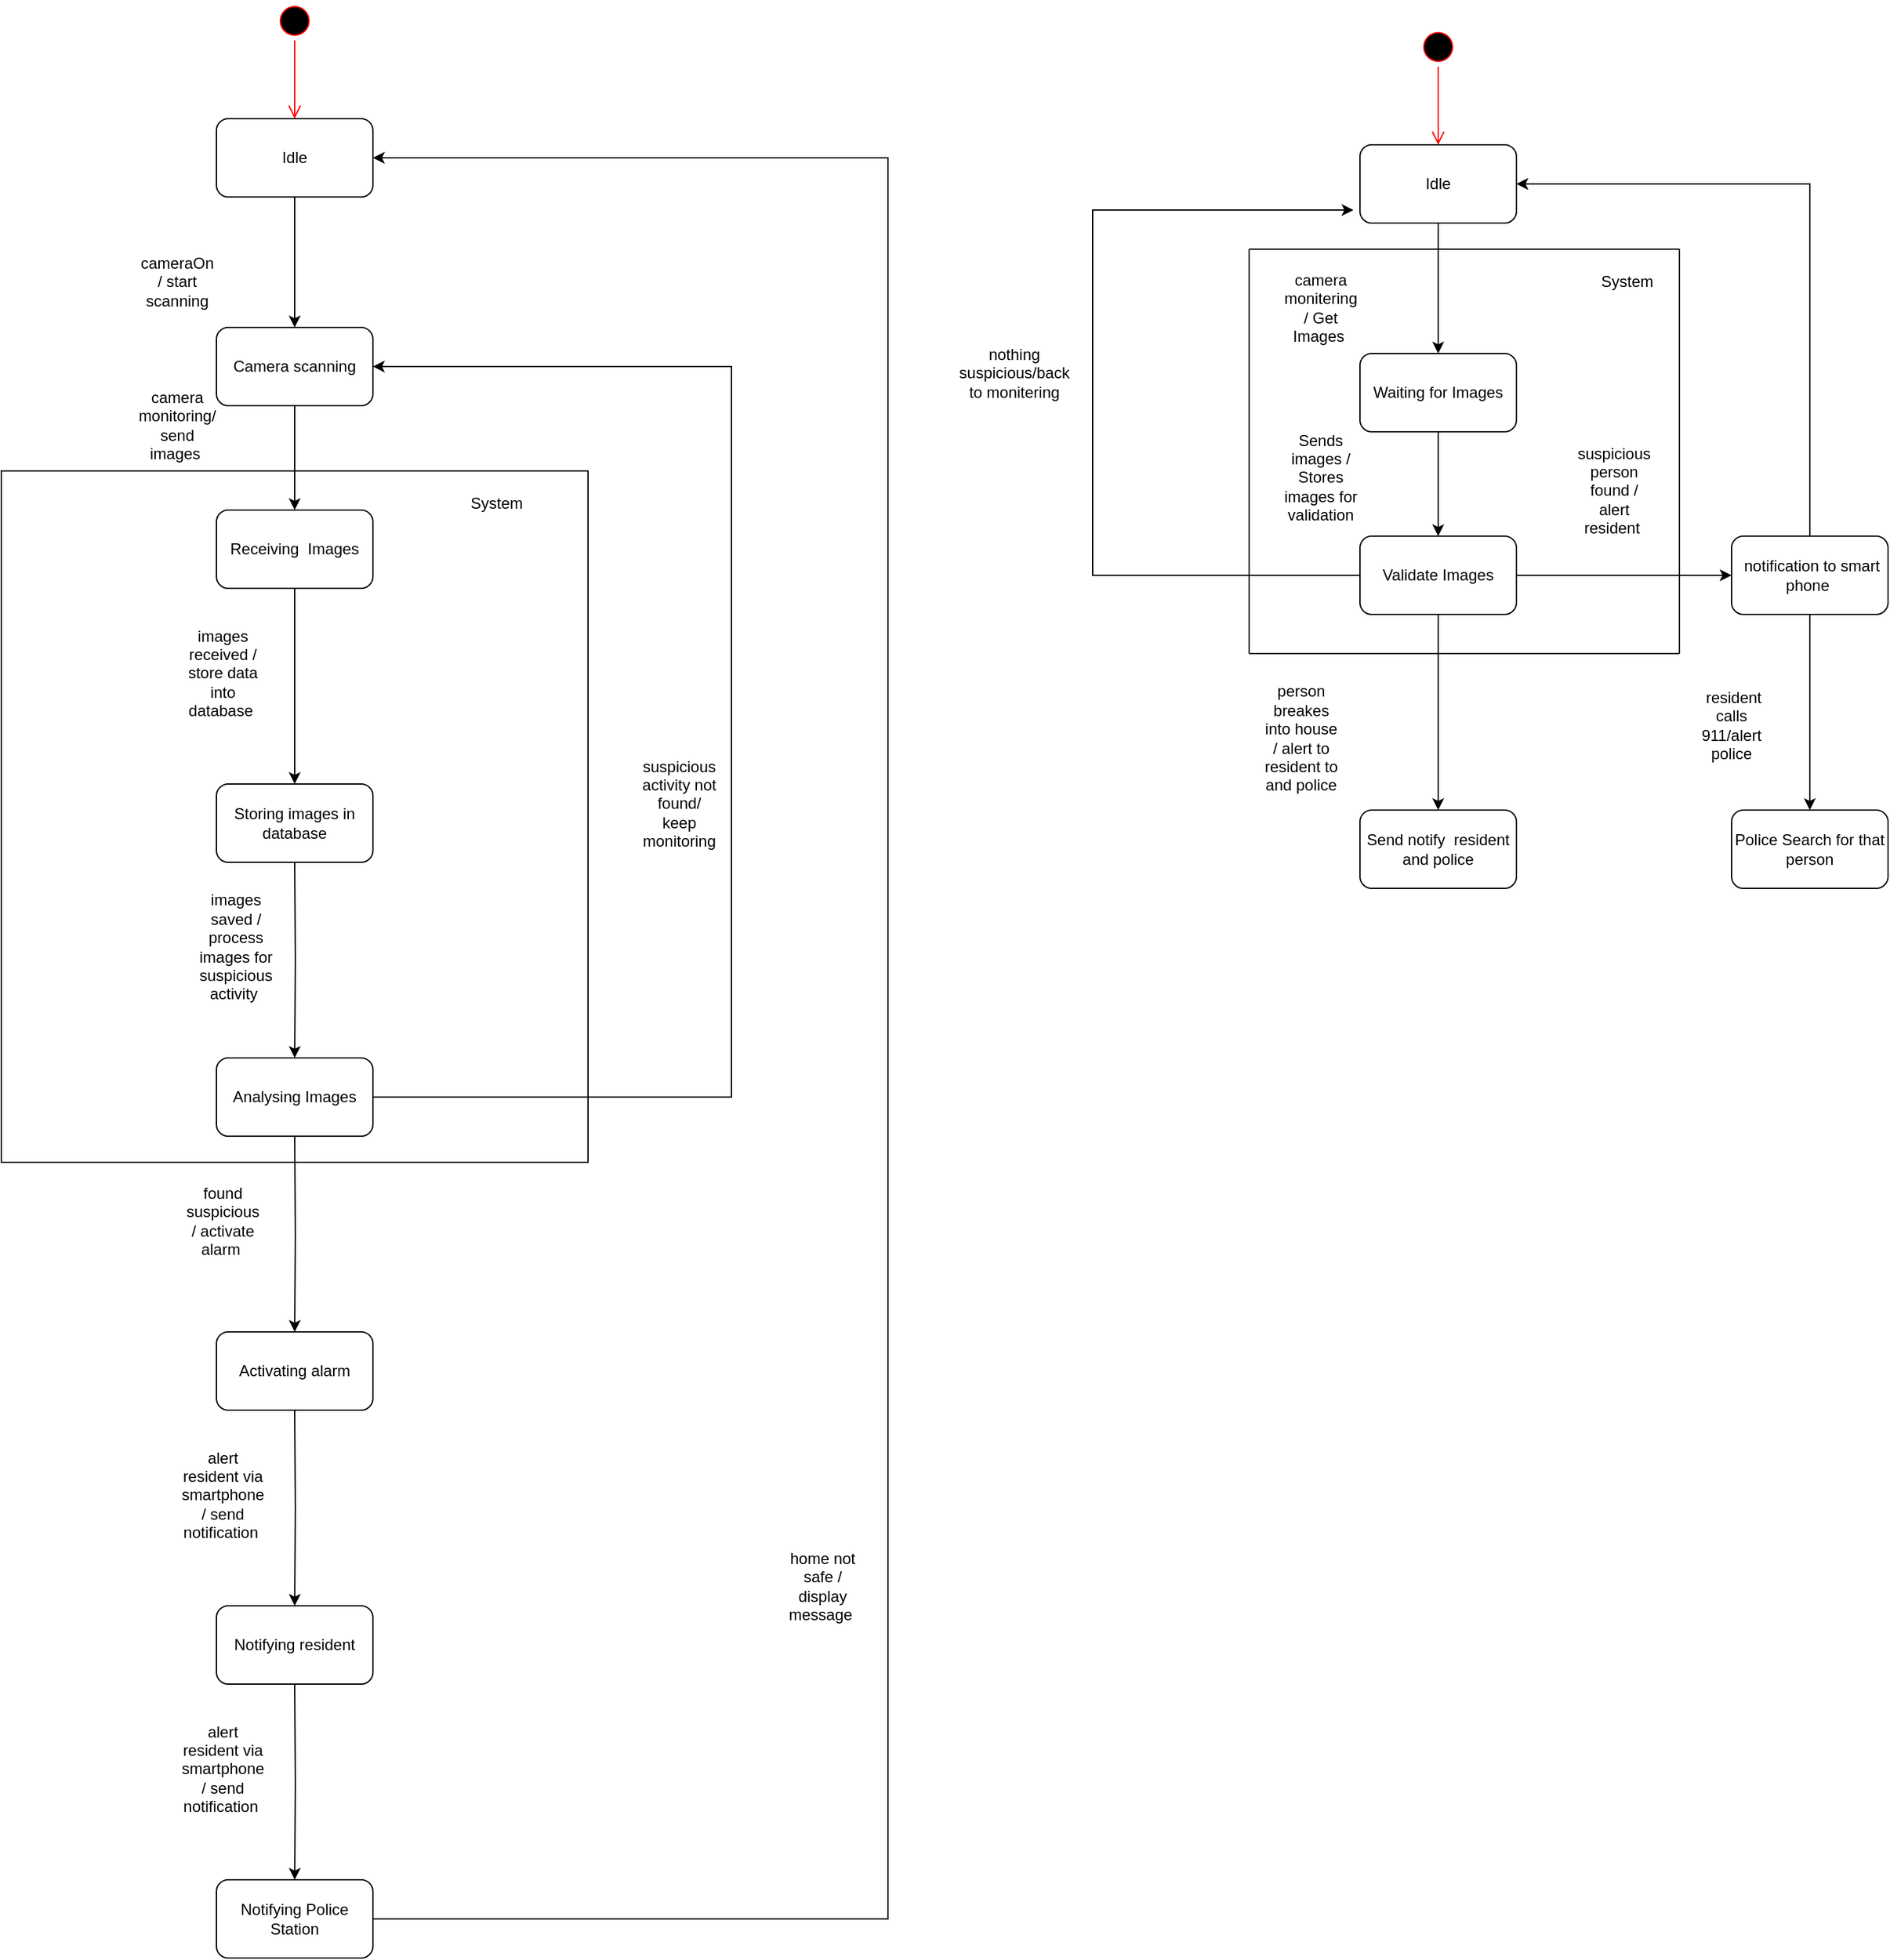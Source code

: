 <mxfile version="17.4.0" type="github">
  <diagram id="NqTYfiojfm5cXoJpO0-I" name="Page-1">
    <mxGraphModel dx="2480" dy="1309" grid="1" gridSize="10" guides="1" tooltips="1" connect="1" arrows="1" fold="1" page="1" pageScale="1" pageWidth="850" pageHeight="1100" math="0" shadow="0">
      <root>
        <mxCell id="0" />
        <mxCell id="1" parent="0" />
        <mxCell id="rTTKTG7buY4U1az92d9d-45" value="" style="rounded=0;whiteSpace=wrap;html=1;" vertex="1" parent="1">
          <mxGeometry x="200" y="440" width="450" height="530" as="geometry" />
        </mxCell>
        <mxCell id="rTTKTG7buY4U1az92d9d-1" style="edgeStyle=orthogonalEdgeStyle;rounded=0;orthogonalLoop=1;jettySize=auto;html=1;entryX=0.5;entryY=0;entryDx=0;entryDy=0;" edge="1" parent="1" source="rTTKTG7buY4U1az92d9d-2" target="rTTKTG7buY4U1az92d9d-6">
          <mxGeometry relative="1" as="geometry" />
        </mxCell>
        <mxCell id="rTTKTG7buY4U1az92d9d-2" value="Idle" style="rounded=1;whiteSpace=wrap;html=1;" vertex="1" parent="1">
          <mxGeometry x="365" y="170" width="120" height="60" as="geometry" />
        </mxCell>
        <mxCell id="rTTKTG7buY4U1az92d9d-3" value="" style="ellipse;html=1;shape=startState;fillColor=#000000;strokeColor=#ff0000;" vertex="1" parent="1">
          <mxGeometry x="410" y="80" width="30" height="30" as="geometry" />
        </mxCell>
        <mxCell id="rTTKTG7buY4U1az92d9d-4" value="" style="edgeStyle=orthogonalEdgeStyle;html=1;verticalAlign=bottom;endArrow=open;endSize=8;strokeColor=#ff0000;rounded=0;" edge="1" parent="1" source="rTTKTG7buY4U1az92d9d-3">
          <mxGeometry relative="1" as="geometry">
            <mxPoint x="425" y="170" as="targetPoint" />
          </mxGeometry>
        </mxCell>
        <mxCell id="rTTKTG7buY4U1az92d9d-5" style="edgeStyle=orthogonalEdgeStyle;rounded=0;orthogonalLoop=1;jettySize=auto;html=1;entryX=0.5;entryY=0;entryDx=0;entryDy=0;" edge="1" parent="1" source="rTTKTG7buY4U1az92d9d-6" target="rTTKTG7buY4U1az92d9d-9">
          <mxGeometry relative="1" as="geometry" />
        </mxCell>
        <mxCell id="rTTKTG7buY4U1az92d9d-6" value="Camera scanning" style="rounded=1;whiteSpace=wrap;html=1;" vertex="1" parent="1">
          <mxGeometry x="365" y="330" width="120" height="60" as="geometry" />
        </mxCell>
        <mxCell id="rTTKTG7buY4U1az92d9d-7" style="edgeStyle=orthogonalEdgeStyle;rounded=0;orthogonalLoop=1;jettySize=auto;html=1;entryX=0.5;entryY=0;entryDx=0;entryDy=0;" edge="1" parent="1" source="rTTKTG7buY4U1az92d9d-9" target="rTTKTG7buY4U1az92d9d-10">
          <mxGeometry relative="1" as="geometry" />
        </mxCell>
        <mxCell id="rTTKTG7buY4U1az92d9d-9" value="Receiving&amp;nbsp; Images" style="rounded=1;whiteSpace=wrap;html=1;" vertex="1" parent="1">
          <mxGeometry x="365" y="470" width="120" height="60" as="geometry" />
        </mxCell>
        <mxCell id="rTTKTG7buY4U1az92d9d-10" value="Storing images in database" style="rounded=1;whiteSpace=wrap;html=1;" vertex="1" parent="1">
          <mxGeometry x="365" y="680" width="120" height="60" as="geometry" />
        </mxCell>
        <mxCell id="rTTKTG7buY4U1az92d9d-14" value="cameraOn / start scanning" style="text;html=1;strokeColor=none;fillColor=none;align=center;verticalAlign=middle;whiteSpace=wrap;rounded=0;" vertex="1" parent="1">
          <mxGeometry x="305" y="280" width="60" height="30" as="geometry" />
        </mxCell>
        <mxCell id="rTTKTG7buY4U1az92d9d-15" value="camera monitoring/ send images&amp;nbsp;" style="text;html=1;strokeColor=none;fillColor=none;align=center;verticalAlign=middle;whiteSpace=wrap;rounded=0;" vertex="1" parent="1">
          <mxGeometry x="305" y="390" width="60" height="30" as="geometry" />
        </mxCell>
        <mxCell id="rTTKTG7buY4U1az92d9d-17" value="images received / store data into database&amp;nbsp;" style="text;html=1;strokeColor=none;fillColor=none;align=center;verticalAlign=middle;whiteSpace=wrap;rounded=0;" vertex="1" parent="1">
          <mxGeometry x="340" y="580" width="60" height="30" as="geometry" />
        </mxCell>
        <mxCell id="rTTKTG7buY4U1az92d9d-26" value="System" style="text;html=1;strokeColor=none;fillColor=none;align=center;verticalAlign=middle;whiteSpace=wrap;rounded=0;" vertex="1" parent="1">
          <mxGeometry x="550" y="450" width="60" height="30" as="geometry" />
        </mxCell>
        <mxCell id="rTTKTG7buY4U1az92d9d-29" style="edgeStyle=orthogonalEdgeStyle;rounded=0;orthogonalLoop=1;jettySize=auto;html=1;entryX=0.5;entryY=0;entryDx=0;entryDy=0;" edge="1" parent="1" target="rTTKTG7buY4U1az92d9d-30">
          <mxGeometry relative="1" as="geometry">
            <mxPoint x="425" y="740.0" as="sourcePoint" />
          </mxGeometry>
        </mxCell>
        <mxCell id="rTTKTG7buY4U1az92d9d-30" value="Analysing Images" style="rounded=1;whiteSpace=wrap;html=1;" vertex="1" parent="1">
          <mxGeometry x="365" y="890" width="120" height="60" as="geometry" />
        </mxCell>
        <mxCell id="rTTKTG7buY4U1az92d9d-31" value="images saved / process images for suspicious activity&amp;nbsp;" style="text;html=1;strokeColor=none;fillColor=none;align=center;verticalAlign=middle;whiteSpace=wrap;rounded=0;" vertex="1" parent="1">
          <mxGeometry x="350" y="790" width="60" height="30" as="geometry" />
        </mxCell>
        <mxCell id="rTTKTG7buY4U1az92d9d-34" style="edgeStyle=orthogonalEdgeStyle;rounded=0;orthogonalLoop=1;jettySize=auto;html=1;entryX=0.5;entryY=0;entryDx=0;entryDy=0;" edge="1" parent="1" target="rTTKTG7buY4U1az92d9d-35">
          <mxGeometry relative="1" as="geometry">
            <mxPoint x="425" y="950" as="sourcePoint" />
          </mxGeometry>
        </mxCell>
        <mxCell id="rTTKTG7buY4U1az92d9d-35" value="Activating alarm" style="rounded=1;whiteSpace=wrap;html=1;" vertex="1" parent="1">
          <mxGeometry x="365" y="1100" width="120" height="60" as="geometry" />
        </mxCell>
        <mxCell id="rTTKTG7buY4U1az92d9d-36" value="found suspicious / activate alarm&amp;nbsp;" style="text;html=1;strokeColor=none;fillColor=none;align=center;verticalAlign=middle;whiteSpace=wrap;rounded=0;" vertex="1" parent="1">
          <mxGeometry x="340" y="1000" width="60" height="30" as="geometry" />
        </mxCell>
        <mxCell id="rTTKTG7buY4U1az92d9d-37" style="edgeStyle=orthogonalEdgeStyle;rounded=0;orthogonalLoop=1;jettySize=auto;html=1;entryX=0.5;entryY=0;entryDx=0;entryDy=0;" edge="1" parent="1" target="rTTKTG7buY4U1az92d9d-38">
          <mxGeometry relative="1" as="geometry">
            <mxPoint x="425" y="1160" as="sourcePoint" />
          </mxGeometry>
        </mxCell>
        <mxCell id="rTTKTG7buY4U1az92d9d-38" value="Notifying resident" style="rounded=1;whiteSpace=wrap;html=1;" vertex="1" parent="1">
          <mxGeometry x="365" y="1310" width="120" height="60" as="geometry" />
        </mxCell>
        <mxCell id="rTTKTG7buY4U1az92d9d-39" value="alert resident via smartphone / send notification&amp;nbsp;" style="text;html=1;strokeColor=none;fillColor=none;align=center;verticalAlign=middle;whiteSpace=wrap;rounded=0;" vertex="1" parent="1">
          <mxGeometry x="340" y="1210" width="60" height="30" as="geometry" />
        </mxCell>
        <mxCell id="rTTKTG7buY4U1az92d9d-40" style="edgeStyle=orthogonalEdgeStyle;rounded=0;orthogonalLoop=1;jettySize=auto;html=1;entryX=0.5;entryY=0;entryDx=0;entryDy=0;" edge="1" parent="1" target="rTTKTG7buY4U1az92d9d-41">
          <mxGeometry relative="1" as="geometry">
            <mxPoint x="425" y="1370" as="sourcePoint" />
          </mxGeometry>
        </mxCell>
        <mxCell id="rTTKTG7buY4U1az92d9d-41" value="Notifying Police Station" style="rounded=1;whiteSpace=wrap;html=1;" vertex="1" parent="1">
          <mxGeometry x="365" y="1520" width="120" height="60" as="geometry" />
        </mxCell>
        <mxCell id="rTTKTG7buY4U1az92d9d-42" value="alert resident via smartphone / send notification&amp;nbsp;" style="text;html=1;strokeColor=none;fillColor=none;align=center;verticalAlign=middle;whiteSpace=wrap;rounded=0;" vertex="1" parent="1">
          <mxGeometry x="340" y="1420" width="60" height="30" as="geometry" />
        </mxCell>
        <mxCell id="rTTKTG7buY4U1az92d9d-43" value="" style="endArrow=classic;html=1;rounded=0;exitX=1;exitY=0.5;exitDx=0;exitDy=0;entryX=1;entryY=0.5;entryDx=0;entryDy=0;" edge="1" parent="1" source="rTTKTG7buY4U1az92d9d-30" target="rTTKTG7buY4U1az92d9d-6">
          <mxGeometry width="50" height="50" relative="1" as="geometry">
            <mxPoint x="620" y="560" as="sourcePoint" />
            <mxPoint x="750" y="350" as="targetPoint" />
            <Array as="points">
              <mxPoint x="760" y="920" />
              <mxPoint x="760" y="640" />
              <mxPoint x="760" y="360" />
            </Array>
          </mxGeometry>
        </mxCell>
        <mxCell id="rTTKTG7buY4U1az92d9d-44" value="suspicious activity not found/ keep monitoring" style="text;html=1;strokeColor=none;fillColor=none;align=center;verticalAlign=middle;whiteSpace=wrap;rounded=0;" vertex="1" parent="1">
          <mxGeometry x="690" y="680" width="60" height="30" as="geometry" />
        </mxCell>
        <mxCell id="rTTKTG7buY4U1az92d9d-99" style="edgeStyle=orthogonalEdgeStyle;rounded=0;orthogonalLoop=1;jettySize=auto;html=1;entryX=0.5;entryY=0;entryDx=0;entryDy=0;" edge="1" parent="1" source="rTTKTG7buY4U1az92d9d-100" target="rTTKTG7buY4U1az92d9d-104">
          <mxGeometry relative="1" as="geometry" />
        </mxCell>
        <mxCell id="rTTKTG7buY4U1az92d9d-100" value="Idle" style="rounded=1;whiteSpace=wrap;html=1;" vertex="1" parent="1">
          <mxGeometry x="1242" y="190" width="120" height="60" as="geometry" />
        </mxCell>
        <mxCell id="rTTKTG7buY4U1az92d9d-101" value="" style="ellipse;html=1;shape=startState;fillColor=#000000;strokeColor=#ff0000;" vertex="1" parent="1">
          <mxGeometry x="1287" y="100" width="30" height="30" as="geometry" />
        </mxCell>
        <mxCell id="rTTKTG7buY4U1az92d9d-102" value="" style="edgeStyle=orthogonalEdgeStyle;html=1;verticalAlign=bottom;endArrow=open;endSize=8;strokeColor=#ff0000;rounded=0;" edge="1" parent="1" source="rTTKTG7buY4U1az92d9d-101">
          <mxGeometry relative="1" as="geometry">
            <mxPoint x="1302" y="190" as="targetPoint" />
          </mxGeometry>
        </mxCell>
        <mxCell id="rTTKTG7buY4U1az92d9d-103" style="edgeStyle=orthogonalEdgeStyle;rounded=0;orthogonalLoop=1;jettySize=auto;html=1;entryX=0.5;entryY=0;entryDx=0;entryDy=0;" edge="1" parent="1" source="rTTKTG7buY4U1az92d9d-104" target="rTTKTG7buY4U1az92d9d-107">
          <mxGeometry relative="1" as="geometry" />
        </mxCell>
        <mxCell id="rTTKTG7buY4U1az92d9d-104" value="Waiting for Images" style="rounded=1;whiteSpace=wrap;html=1;" vertex="1" parent="1">
          <mxGeometry x="1242" y="350" width="120" height="60" as="geometry" />
        </mxCell>
        <mxCell id="rTTKTG7buY4U1az92d9d-105" style="edgeStyle=orthogonalEdgeStyle;rounded=0;orthogonalLoop=1;jettySize=auto;html=1;entryX=0.5;entryY=0;entryDx=0;entryDy=0;" edge="1" parent="1" source="rTTKTG7buY4U1az92d9d-107" target="rTTKTG7buY4U1az92d9d-108">
          <mxGeometry relative="1" as="geometry" />
        </mxCell>
        <mxCell id="rTTKTG7buY4U1az92d9d-106" style="edgeStyle=orthogonalEdgeStyle;rounded=0;orthogonalLoop=1;jettySize=auto;html=1;entryX=0;entryY=0.5;entryDx=0;entryDy=0;" edge="1" parent="1" source="rTTKTG7buY4U1az92d9d-107" target="rTTKTG7buY4U1az92d9d-111">
          <mxGeometry relative="1" as="geometry" />
        </mxCell>
        <mxCell id="rTTKTG7buY4U1az92d9d-107" value="Validate Images" style="rounded=1;whiteSpace=wrap;html=1;" vertex="1" parent="1">
          <mxGeometry x="1242" y="490" width="120" height="60" as="geometry" />
        </mxCell>
        <mxCell id="rTTKTG7buY4U1az92d9d-108" value="Send notify&amp;nbsp; resident and police" style="rounded=1;whiteSpace=wrap;html=1;" vertex="1" parent="1">
          <mxGeometry x="1242" y="700" width="120" height="60" as="geometry" />
        </mxCell>
        <mxCell id="rTTKTG7buY4U1az92d9d-109" style="edgeStyle=orthogonalEdgeStyle;rounded=0;orthogonalLoop=1;jettySize=auto;html=1;entryX=0.5;entryY=0;entryDx=0;entryDy=0;" edge="1" parent="1" source="rTTKTG7buY4U1az92d9d-111" target="rTTKTG7buY4U1az92d9d-118">
          <mxGeometry relative="1" as="geometry" />
        </mxCell>
        <mxCell id="rTTKTG7buY4U1az92d9d-110" style="edgeStyle=orthogonalEdgeStyle;rounded=0;orthogonalLoop=1;jettySize=auto;html=1;entryX=1;entryY=0.5;entryDx=0;entryDy=0;" edge="1" parent="1" source="rTTKTG7buY4U1az92d9d-111" target="rTTKTG7buY4U1az92d9d-100">
          <mxGeometry relative="1" as="geometry">
            <Array as="points">
              <mxPoint x="1587" y="220" />
            </Array>
          </mxGeometry>
        </mxCell>
        <mxCell id="rTTKTG7buY4U1az92d9d-111" value="&amp;nbsp;notification to smart phone&amp;nbsp;" style="rounded=1;whiteSpace=wrap;html=1;" vertex="1" parent="1">
          <mxGeometry x="1527" y="490" width="120" height="60" as="geometry" />
        </mxCell>
        <mxCell id="rTTKTG7buY4U1az92d9d-112" value="camera monitering / Get Images&amp;nbsp;" style="text;html=1;strokeColor=none;fillColor=none;align=center;verticalAlign=middle;whiteSpace=wrap;rounded=0;" vertex="1" parent="1">
          <mxGeometry x="1182" y="300" width="60" height="30" as="geometry" />
        </mxCell>
        <mxCell id="rTTKTG7buY4U1az92d9d-113" value="Sends images / Stores images for validation" style="text;html=1;strokeColor=none;fillColor=none;align=center;verticalAlign=middle;whiteSpace=wrap;rounded=0;" vertex="1" parent="1">
          <mxGeometry x="1182" y="430" width="60" height="30" as="geometry" />
        </mxCell>
        <mxCell id="rTTKTG7buY4U1az92d9d-114" value="suspicious person found / alert resident&amp;nbsp;" style="text;html=1;strokeColor=none;fillColor=none;align=center;verticalAlign=middle;whiteSpace=wrap;rounded=0;" vertex="1" parent="1">
          <mxGeometry x="1407" y="440" width="60" height="30" as="geometry" />
        </mxCell>
        <mxCell id="rTTKTG7buY4U1az92d9d-115" value="person breakes into house / alert to resident to and police" style="text;html=1;strokeColor=none;fillColor=none;align=center;verticalAlign=middle;whiteSpace=wrap;rounded=0;" vertex="1" parent="1">
          <mxGeometry x="1167" y="630" width="60" height="30" as="geometry" />
        </mxCell>
        <mxCell id="rTTKTG7buY4U1az92d9d-116" value="" style="endArrow=classic;html=1;rounded=0;exitX=0;exitY=0.5;exitDx=0;exitDy=0;" edge="1" parent="1" source="rTTKTG7buY4U1az92d9d-107">
          <mxGeometry width="50" height="50" relative="1" as="geometry">
            <mxPoint x="1127" y="540" as="sourcePoint" />
            <mxPoint x="1237" y="240" as="targetPoint" />
            <Array as="points">
              <mxPoint x="1037" y="520" />
              <mxPoint x="1037" y="240" />
            </Array>
          </mxGeometry>
        </mxCell>
        <mxCell id="rTTKTG7buY4U1az92d9d-117" value="nothing suspicious/back to monitering" style="text;html=1;strokeColor=none;fillColor=none;align=center;verticalAlign=middle;whiteSpace=wrap;rounded=0;" vertex="1" parent="1">
          <mxGeometry x="947" y="350" width="60" height="30" as="geometry" />
        </mxCell>
        <mxCell id="rTTKTG7buY4U1az92d9d-118" value="Police Search for that person" style="rounded=1;whiteSpace=wrap;html=1;" vertex="1" parent="1">
          <mxGeometry x="1527" y="700" width="120" height="60" as="geometry" />
        </mxCell>
        <mxCell id="rTTKTG7buY4U1az92d9d-119" value="&amp;nbsp;resident calls 911/alert police" style="text;html=1;strokeColor=none;fillColor=none;align=center;verticalAlign=middle;whiteSpace=wrap;rounded=0;" vertex="1" parent="1">
          <mxGeometry x="1497" y="620" width="60" height="30" as="geometry" />
        </mxCell>
        <mxCell id="rTTKTG7buY4U1az92d9d-120" value="" style="endArrow=none;html=1;rounded=0;" edge="1" parent="1">
          <mxGeometry width="50" height="50" relative="1" as="geometry">
            <mxPoint x="1157" y="580" as="sourcePoint" />
            <mxPoint x="1157" y="270" as="targetPoint" />
          </mxGeometry>
        </mxCell>
        <mxCell id="rTTKTG7buY4U1az92d9d-121" value="" style="endArrow=none;html=1;rounded=0;" edge="1" parent="1">
          <mxGeometry width="50" height="50" relative="1" as="geometry">
            <mxPoint x="1487" y="270" as="sourcePoint" />
            <mxPoint x="1157" y="270" as="targetPoint" />
          </mxGeometry>
        </mxCell>
        <mxCell id="rTTKTG7buY4U1az92d9d-122" value="" style="endArrow=none;html=1;rounded=0;" edge="1" parent="1">
          <mxGeometry width="50" height="50" relative="1" as="geometry">
            <mxPoint x="1487" y="580" as="sourcePoint" />
            <mxPoint x="1487" y="270" as="targetPoint" />
          </mxGeometry>
        </mxCell>
        <mxCell id="rTTKTG7buY4U1az92d9d-123" value="" style="endArrow=none;html=1;rounded=0;" edge="1" parent="1">
          <mxGeometry width="50" height="50" relative="1" as="geometry">
            <mxPoint x="1157" y="580" as="sourcePoint" />
            <mxPoint x="1487" y="580" as="targetPoint" />
          </mxGeometry>
        </mxCell>
        <mxCell id="rTTKTG7buY4U1az92d9d-124" value="System" style="text;html=1;strokeColor=none;fillColor=none;align=center;verticalAlign=middle;whiteSpace=wrap;rounded=0;" vertex="1" parent="1">
          <mxGeometry x="1417" y="280" width="60" height="30" as="geometry" />
        </mxCell>
        <mxCell id="rTTKTG7buY4U1az92d9d-125" value="" style="endArrow=classic;html=1;rounded=0;exitX=1;exitY=0.5;exitDx=0;exitDy=0;entryX=1;entryY=0.5;entryDx=0;entryDy=0;" edge="1" parent="1" source="rTTKTG7buY4U1az92d9d-41" target="rTTKTG7buY4U1az92d9d-2">
          <mxGeometry width="50" height="50" relative="1" as="geometry">
            <mxPoint x="730" y="1010" as="sourcePoint" />
            <mxPoint x="860" y="140" as="targetPoint" />
            <Array as="points">
              <mxPoint x="880" y="1550" />
              <mxPoint x="880" y="200" />
            </Array>
          </mxGeometry>
        </mxCell>
        <mxCell id="rTTKTG7buY4U1az92d9d-126" value="home not safe / display message&amp;nbsp;" style="text;html=1;strokeColor=none;fillColor=none;align=center;verticalAlign=middle;whiteSpace=wrap;rounded=0;" vertex="1" parent="1">
          <mxGeometry x="800" y="1280" width="60" height="30" as="geometry" />
        </mxCell>
      </root>
    </mxGraphModel>
  </diagram>
</mxfile>
